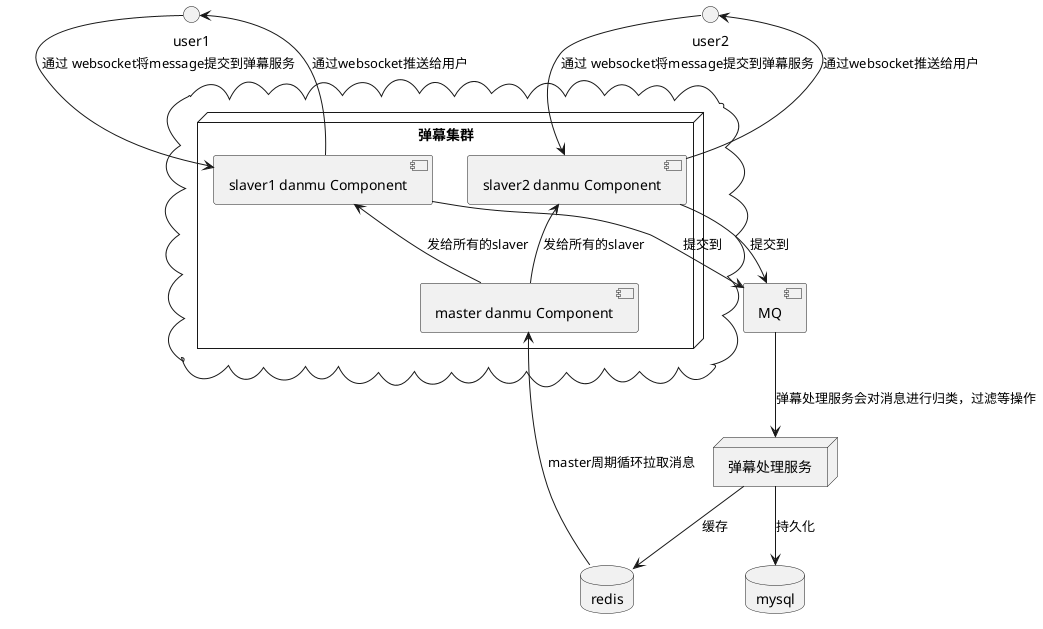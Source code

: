 @startuml
'https://plantuml.com/component-diagram

cloud {
 node "弹幕集群" {
   [master danmu Component]
   [slaver1 danmu Component]
   [slaver2 danmu Component]
 }
}

[MQ]

node "弹幕处理服务"{

}

database mysql {
}

database redis {

}



user1 --> [slaver1 danmu Component] : 通过 websocket将message提交到弹幕服务
user2 --> [slaver2 danmu Component] : 通过 websocket将message提交到弹幕服务
[slaver1 danmu Component] --> MQ : 提交到
[slaver2 danmu Component] --> MQ : 提交到
MQ --> 弹幕处理服务 : 弹幕处理服务会对消息进行归类，过滤等操作
弹幕处理服务 -->mysql : 持久化
弹幕处理服务 --> redis : 缓存
redis --> [master danmu Component] : master周期循环拉取消息
[slaver1 danmu Component] <-- [master danmu Component] : 发给所有的slaver
[slaver2 danmu Component] <-- [master danmu Component] : 发给所有的slaver
[slaver1 danmu Component] --> user1 : 通过websocket推送给用户
[slaver2 danmu Component] --> user2 : 通过websocket推送给用户
@enduml